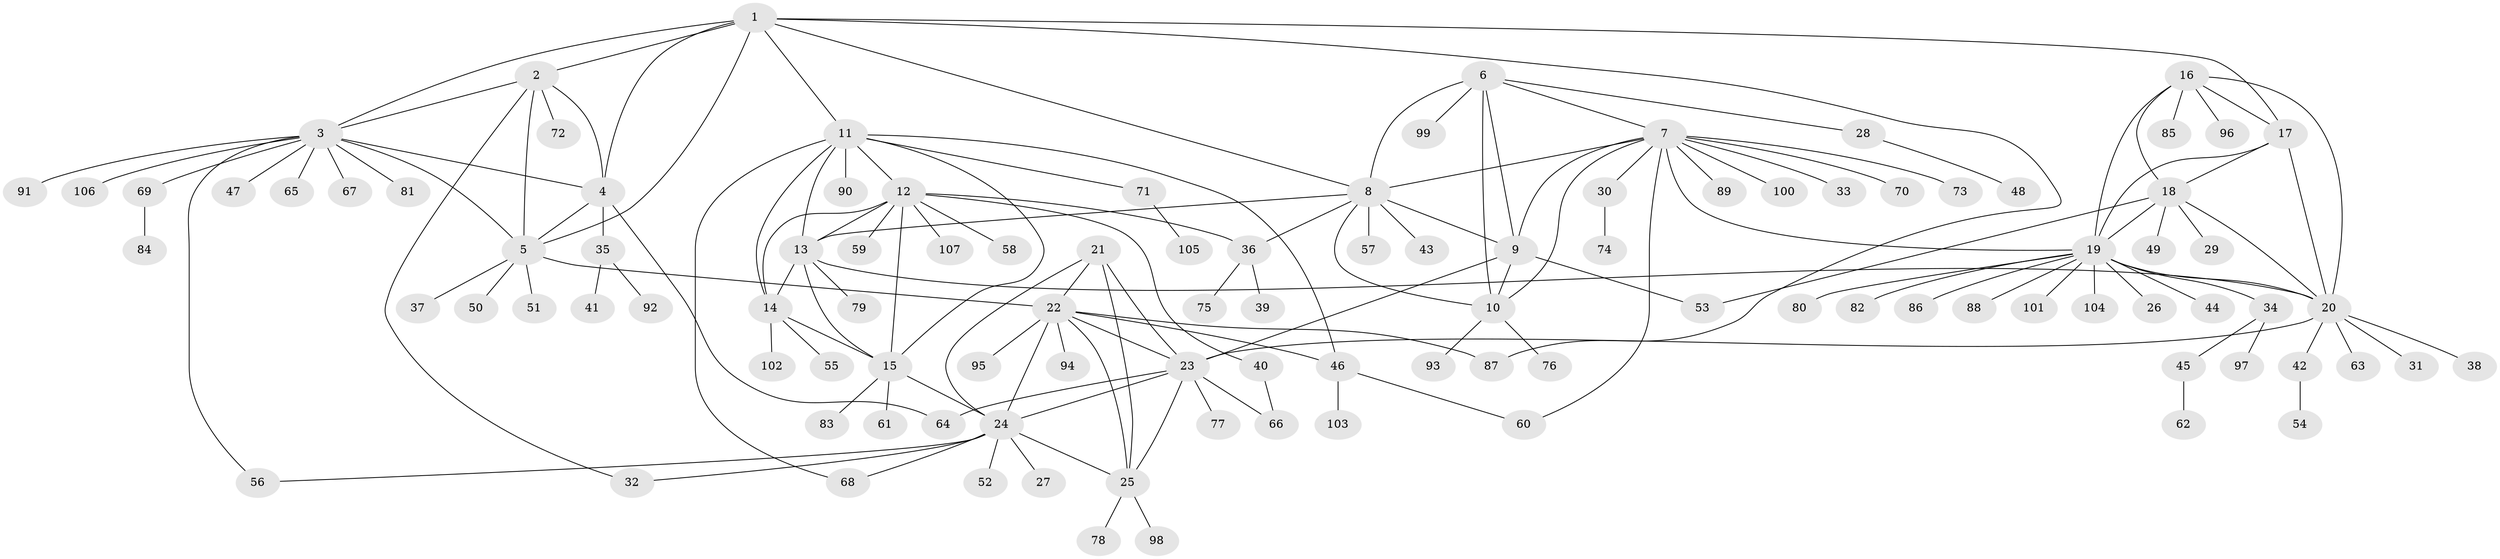 // Generated by graph-tools (version 1.1) at 2025/11/02/27/25 16:11:38]
// undirected, 107 vertices, 152 edges
graph export_dot {
graph [start="1"]
  node [color=gray90,style=filled];
  1;
  2;
  3;
  4;
  5;
  6;
  7;
  8;
  9;
  10;
  11;
  12;
  13;
  14;
  15;
  16;
  17;
  18;
  19;
  20;
  21;
  22;
  23;
  24;
  25;
  26;
  27;
  28;
  29;
  30;
  31;
  32;
  33;
  34;
  35;
  36;
  37;
  38;
  39;
  40;
  41;
  42;
  43;
  44;
  45;
  46;
  47;
  48;
  49;
  50;
  51;
  52;
  53;
  54;
  55;
  56;
  57;
  58;
  59;
  60;
  61;
  62;
  63;
  64;
  65;
  66;
  67;
  68;
  69;
  70;
  71;
  72;
  73;
  74;
  75;
  76;
  77;
  78;
  79;
  80;
  81;
  82;
  83;
  84;
  85;
  86;
  87;
  88;
  89;
  90;
  91;
  92;
  93;
  94;
  95;
  96;
  97;
  98;
  99;
  100;
  101;
  102;
  103;
  104;
  105;
  106;
  107;
  1 -- 2;
  1 -- 3;
  1 -- 4;
  1 -- 5;
  1 -- 8;
  1 -- 11;
  1 -- 17;
  1 -- 87;
  2 -- 3;
  2 -- 4;
  2 -- 5;
  2 -- 32;
  2 -- 72;
  3 -- 4;
  3 -- 5;
  3 -- 47;
  3 -- 56;
  3 -- 65;
  3 -- 67;
  3 -- 69;
  3 -- 81;
  3 -- 91;
  3 -- 106;
  4 -- 5;
  4 -- 35;
  4 -- 64;
  5 -- 22;
  5 -- 37;
  5 -- 50;
  5 -- 51;
  6 -- 7;
  6 -- 8;
  6 -- 9;
  6 -- 10;
  6 -- 28;
  6 -- 99;
  7 -- 8;
  7 -- 9;
  7 -- 10;
  7 -- 19;
  7 -- 30;
  7 -- 33;
  7 -- 60;
  7 -- 70;
  7 -- 73;
  7 -- 89;
  7 -- 100;
  8 -- 9;
  8 -- 10;
  8 -- 13;
  8 -- 36;
  8 -- 43;
  8 -- 57;
  9 -- 10;
  9 -- 23;
  9 -- 53;
  10 -- 76;
  10 -- 93;
  11 -- 12;
  11 -- 13;
  11 -- 14;
  11 -- 15;
  11 -- 46;
  11 -- 68;
  11 -- 71;
  11 -- 90;
  12 -- 13;
  12 -- 14;
  12 -- 15;
  12 -- 36;
  12 -- 40;
  12 -- 58;
  12 -- 59;
  12 -- 107;
  13 -- 14;
  13 -- 15;
  13 -- 20;
  13 -- 79;
  14 -- 15;
  14 -- 55;
  14 -- 102;
  15 -- 24;
  15 -- 61;
  15 -- 83;
  16 -- 17;
  16 -- 18;
  16 -- 19;
  16 -- 20;
  16 -- 85;
  16 -- 96;
  17 -- 18;
  17 -- 19;
  17 -- 20;
  18 -- 19;
  18 -- 20;
  18 -- 29;
  18 -- 49;
  18 -- 53;
  19 -- 20;
  19 -- 26;
  19 -- 34;
  19 -- 44;
  19 -- 80;
  19 -- 82;
  19 -- 86;
  19 -- 88;
  19 -- 101;
  19 -- 104;
  20 -- 23;
  20 -- 31;
  20 -- 38;
  20 -- 42;
  20 -- 63;
  21 -- 22;
  21 -- 23;
  21 -- 24;
  21 -- 25;
  22 -- 23;
  22 -- 24;
  22 -- 25;
  22 -- 46;
  22 -- 87;
  22 -- 94;
  22 -- 95;
  23 -- 24;
  23 -- 25;
  23 -- 64;
  23 -- 66;
  23 -- 77;
  24 -- 25;
  24 -- 27;
  24 -- 32;
  24 -- 52;
  24 -- 56;
  24 -- 68;
  25 -- 78;
  25 -- 98;
  28 -- 48;
  30 -- 74;
  34 -- 45;
  34 -- 97;
  35 -- 41;
  35 -- 92;
  36 -- 39;
  36 -- 75;
  40 -- 66;
  42 -- 54;
  45 -- 62;
  46 -- 60;
  46 -- 103;
  69 -- 84;
  71 -- 105;
}
